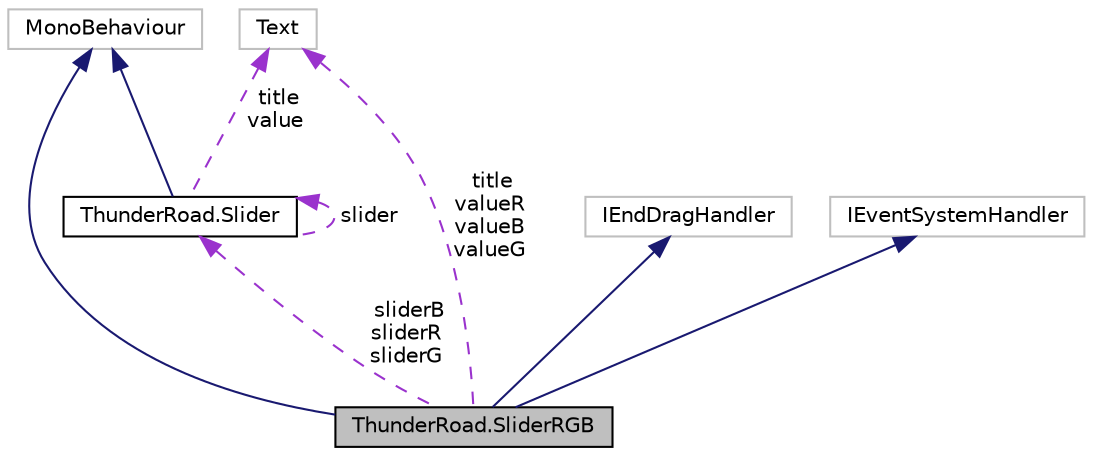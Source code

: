 digraph "ThunderRoad.SliderRGB"
{
 // LATEX_PDF_SIZE
  edge [fontname="Helvetica",fontsize="10",labelfontname="Helvetica",labelfontsize="10"];
  node [fontname="Helvetica",fontsize="10",shape=record];
  Node1 [label="ThunderRoad.SliderRGB",height=0.2,width=0.4,color="black", fillcolor="grey75", style="filled", fontcolor="black",tooltip="Class SliderRGB. Implements the UnityEngine.MonoBehaviour Implements the UnityEngine...."];
  Node2 -> Node1 [dir="back",color="midnightblue",fontsize="10",style="solid",fontname="Helvetica"];
  Node2 [label="MonoBehaviour",height=0.2,width=0.4,color="grey75", fillcolor="white", style="filled",tooltip=" "];
  Node3 -> Node1 [dir="back",color="midnightblue",fontsize="10",style="solid",fontname="Helvetica"];
  Node3 [label="IEndDragHandler",height=0.2,width=0.4,color="grey75", fillcolor="white", style="filled",tooltip=" "];
  Node4 -> Node1 [dir="back",color="midnightblue",fontsize="10",style="solid",fontname="Helvetica"];
  Node4 [label="IEventSystemHandler",height=0.2,width=0.4,color="grey75", fillcolor="white", style="filled",tooltip=" "];
  Node5 -> Node1 [dir="back",color="darkorchid3",fontsize="10",style="dashed",label=" sliderB\nsliderR\nsliderG" ,fontname="Helvetica"];
  Node5 [label="ThunderRoad.Slider",height=0.2,width=0.4,color="black", fillcolor="white", style="filled",URL="$class_thunder_road_1_1_slider.html",tooltip="Class Slider. Implements the UnityEngine.MonoBehaviour"];
  Node2 -> Node5 [dir="back",color="midnightblue",fontsize="10",style="solid",fontname="Helvetica"];
  Node5 -> Node5 [dir="back",color="darkorchid3",fontsize="10",style="dashed",label=" slider" ,fontname="Helvetica"];
  Node6 -> Node5 [dir="back",color="darkorchid3",fontsize="10",style="dashed",label=" title\nvalue" ,fontname="Helvetica"];
  Node6 [label="Text",height=0.2,width=0.4,color="grey75", fillcolor="white", style="filled",tooltip=" "];
  Node6 -> Node1 [dir="back",color="darkorchid3",fontsize="10",style="dashed",label=" title\nvalueR\nvalueB\nvalueG" ,fontname="Helvetica"];
}
